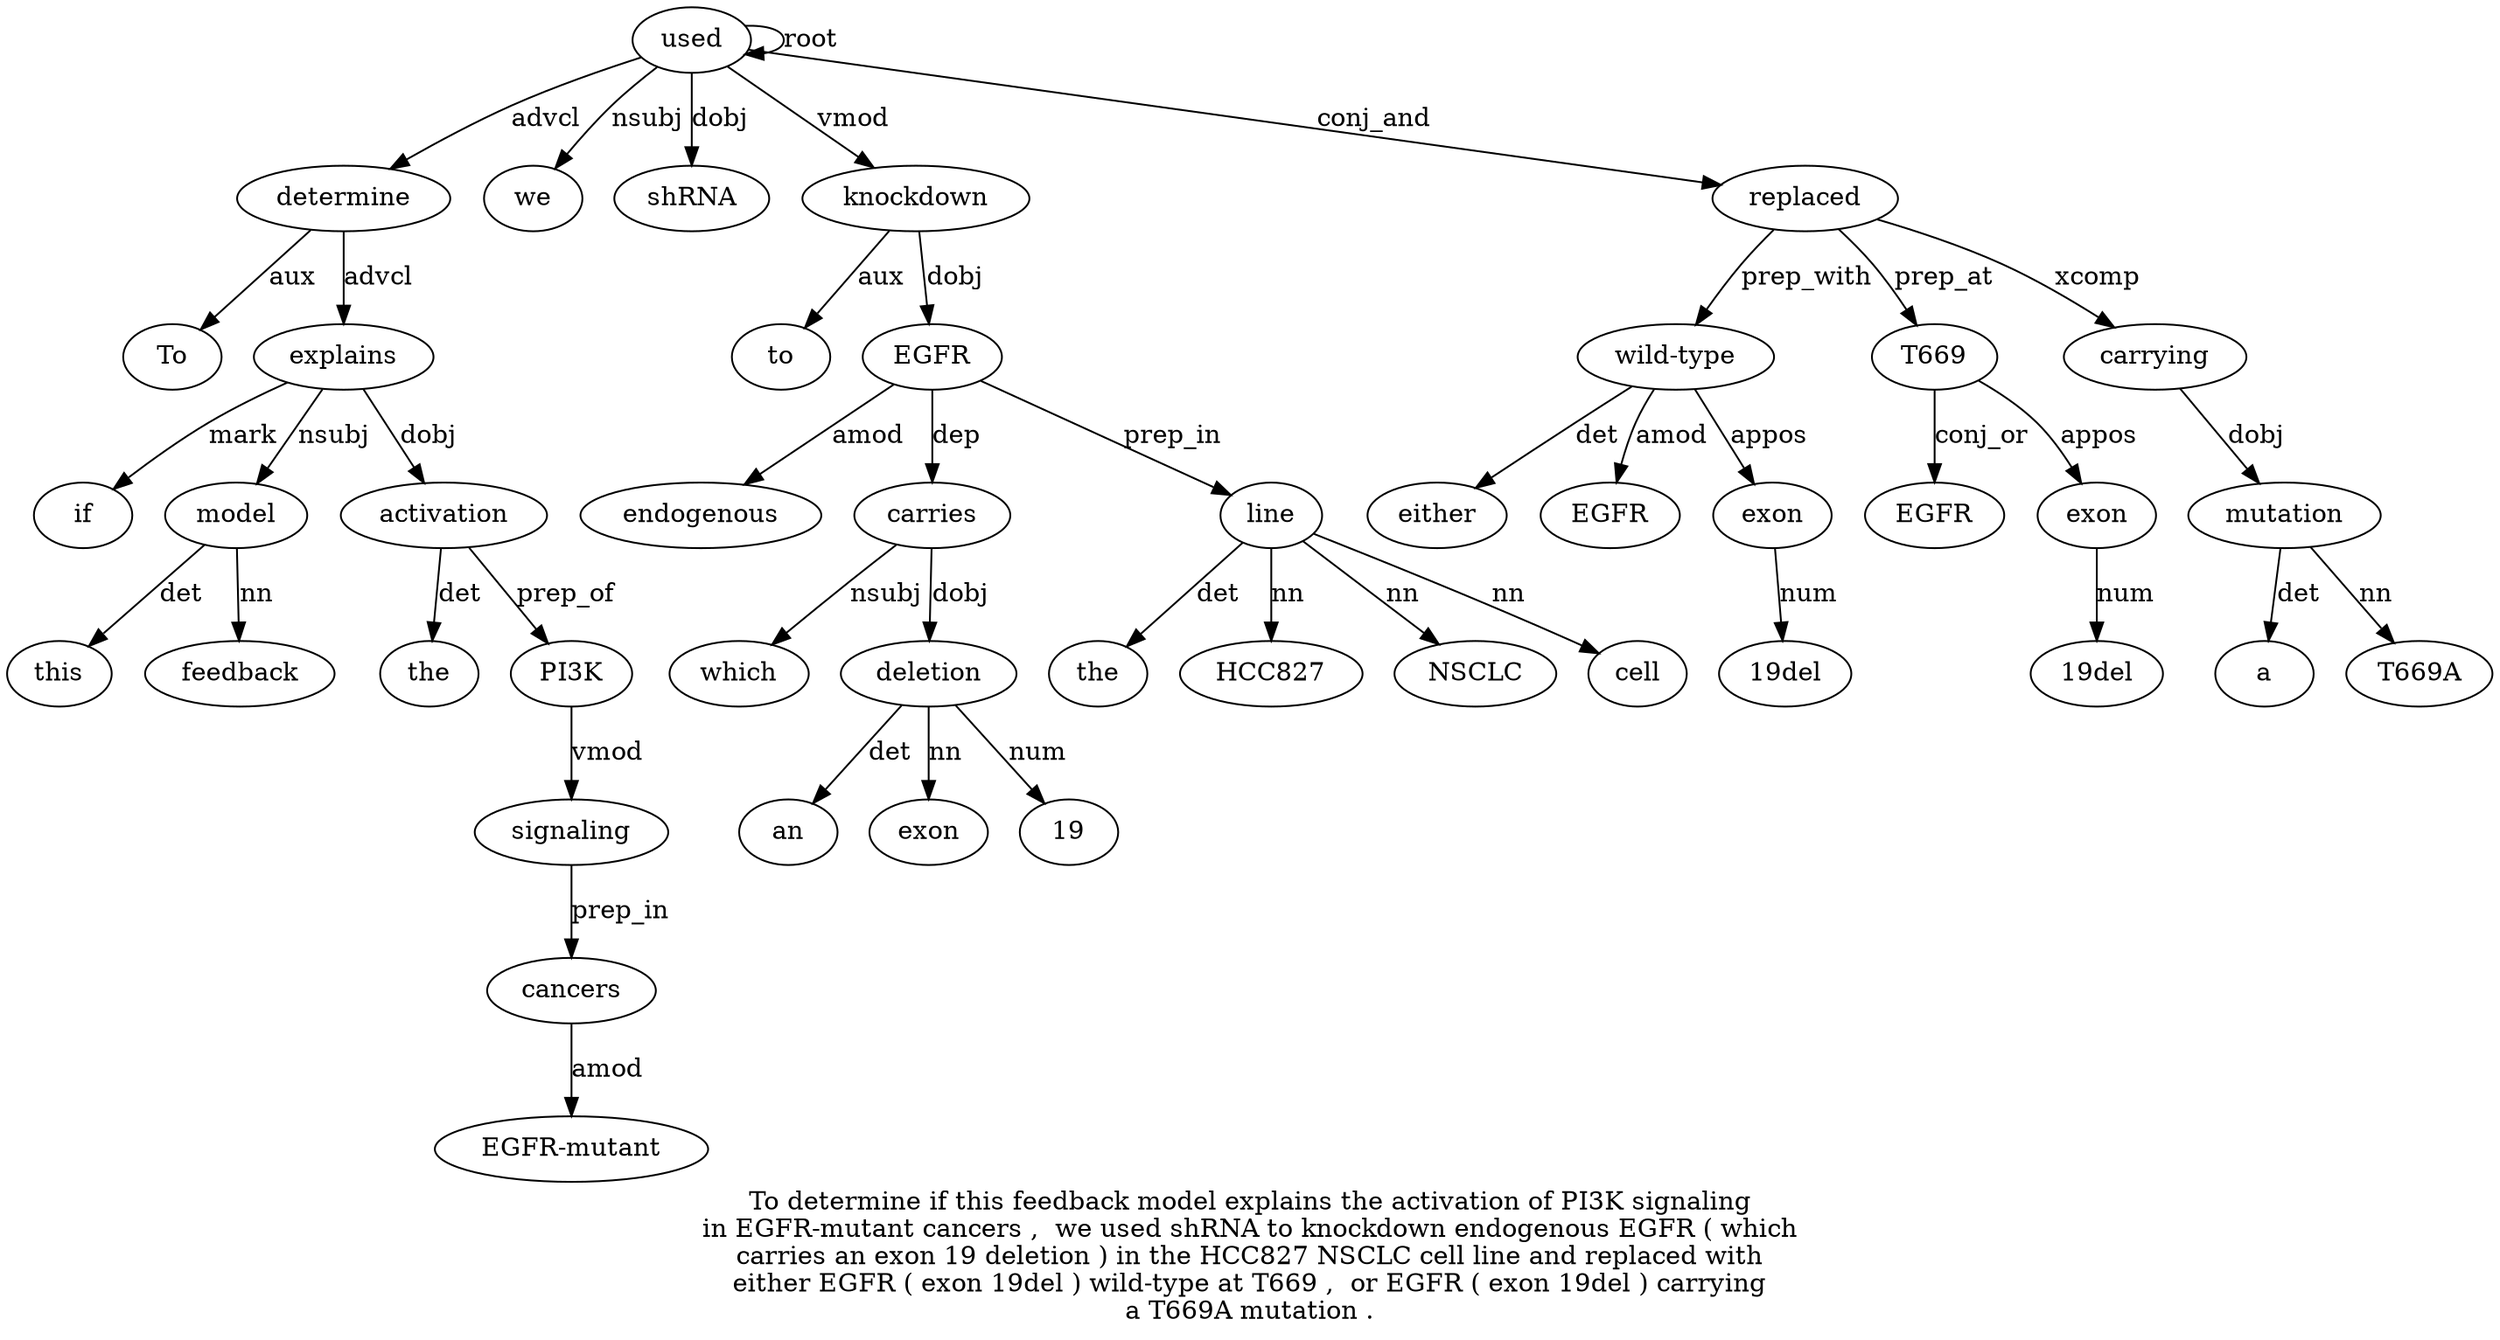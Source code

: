 digraph "To determine if this feedback model explains the activation of PI3K signaling in EGFR-mutant cancers ,  we used shRNA to knockdown endogenous EGFR ( which carries an exon 19 deletion ) in the HCC827 NSCLC cell line and replaced with either EGFR ( exon 19del ) wild-type at T669 ,  or EGFR ( exon 19del ) carrying a T669A mutation ." {
label="To determine if this feedback model explains the activation of PI3K signaling
in EGFR-mutant cancers ,  we used shRNA to knockdown endogenous EGFR ( which
carries an exon 19 deletion ) in the HCC827 NSCLC cell line and replaced with
either EGFR ( exon 19del ) wild-type at T669 ,  or EGFR ( exon 19del ) carrying
a T669A mutation .";
determine2 [style=filled, fillcolor=white, label=determine];
To1 [style=filled, fillcolor=white, label=To];
determine2 -> To1  [label=aux];
used18 [style=filled, fillcolor=white, label=used];
used18 -> determine2  [label=advcl];
explains7 [style=filled, fillcolor=white, label=explains];
if3 [style=filled, fillcolor=white, label=if];
explains7 -> if3  [label=mark];
model6 [style=filled, fillcolor=white, label=model];
this4 [style=filled, fillcolor=white, label=this];
model6 -> this4  [label=det];
feedback5 [style=filled, fillcolor=white, label=feedback];
model6 -> feedback5  [label=nn];
explains7 -> model6  [label=nsubj];
determine2 -> explains7  [label=advcl];
activation9 [style=filled, fillcolor=white, label=activation];
the8 [style=filled, fillcolor=white, label=the];
activation9 -> the8  [label=det];
explains7 -> activation9  [label=dobj];
PI3K11 [style=filled, fillcolor=white, label=PI3K];
activation9 -> PI3K11  [label=prep_of];
signaling12 [style=filled, fillcolor=white, label=signaling];
PI3K11 -> signaling12  [label=vmod];
cancers15 [style=filled, fillcolor=white, label=cancers];
"EGFR-mutant14" [style=filled, fillcolor=white, label="EGFR-mutant"];
cancers15 -> "EGFR-mutant14"  [label=amod];
signaling12 -> cancers15  [label=prep_in];
we17 [style=filled, fillcolor=white, label=we];
used18 -> we17  [label=nsubj];
used18 -> used18  [label=root];
shRNA19 [style=filled, fillcolor=white, label=shRNA];
used18 -> shRNA19  [label=dobj];
knockdown21 [style=filled, fillcolor=white, label=knockdown];
to20 [style=filled, fillcolor=white, label=to];
knockdown21 -> to20  [label=aux];
used18 -> knockdown21  [label=vmod];
EGFR23 [style=filled, fillcolor=white, label=EGFR];
endogenous22 [style=filled, fillcolor=white, label=endogenous];
EGFR23 -> endogenous22  [label=amod];
knockdown21 -> EGFR23  [label=dobj];
carries26 [style=filled, fillcolor=white, label=carries];
which25 [style=filled, fillcolor=white, label=which];
carries26 -> which25  [label=nsubj];
EGFR23 -> carries26  [label=dep];
deletion30 [style=filled, fillcolor=white, label=deletion];
an27 [style=filled, fillcolor=white, label=an];
deletion30 -> an27  [label=det];
exon28 [style=filled, fillcolor=white, label=exon];
deletion30 -> exon28  [label=nn];
192 [style=filled, fillcolor=white, label=19];
deletion30 -> 192  [label=num];
carries26 -> deletion30  [label=dobj];
line37 [style=filled, fillcolor=white, label=line];
the33 [style=filled, fillcolor=white, label=the];
line37 -> the33  [label=det];
HCC82734 [style=filled, fillcolor=white, label=HCC827];
line37 -> HCC82734  [label=nn];
NSCLC35 [style=filled, fillcolor=white, label=NSCLC];
line37 -> NSCLC35  [label=nn];
cell36 [style=filled, fillcolor=white, label=cell];
line37 -> cell36  [label=nn];
EGFR23 -> line37  [label=prep_in];
replaced39 [style=filled, fillcolor=white, label=replaced];
used18 -> replaced39  [label=conj_and];
"wild-type47" [style=filled, fillcolor=white, label="wild-type"];
either41 [style=filled, fillcolor=white, label=either];
"wild-type47" -> either41  [label=det];
EGFR42 [style=filled, fillcolor=white, label=EGFR];
"wild-type47" -> EGFR42  [label=amod];
exon44 [style=filled, fillcolor=white, label=exon];
"wild-type47" -> exon44  [label=appos];
"19del45" [style=filled, fillcolor=white, label="19del"];
exon44 -> "19del45"  [label=num];
replaced39 -> "wild-type47"  [label=prep_with];
T6694 [style=filled, fillcolor=white, label=T669];
replaced39 -> T6694  [label=prep_at];
EGFR52 [style=filled, fillcolor=white, label=EGFR];
T6694 -> EGFR52  [label=conj_or];
exon54 [style=filled, fillcolor=white, label=exon];
T6694 -> exon54  [label=appos];
"19del55" [style=filled, fillcolor=white, label="19del"];
exon54 -> "19del55"  [label=num];
carrying57 [style=filled, fillcolor=white, label=carrying];
replaced39 -> carrying57  [label=xcomp];
mutation60 [style=filled, fillcolor=white, label=mutation];
a58 [style=filled, fillcolor=white, label=a];
mutation60 -> a58  [label=det];
T669A5 [style=filled, fillcolor=white, label=T669A];
mutation60 -> T669A5  [label=nn];
carrying57 -> mutation60  [label=dobj];
}
